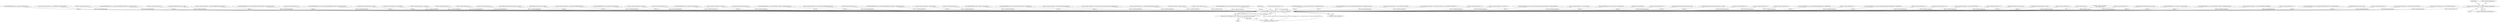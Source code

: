 digraph "0_VeraCrypt_f30f9339c9a0b9bbcc6f5ad38804af39db1f479e@API" {
"1002414" [label="(Call,Irp->IoStatus.Information = sizeof (ProbeRealDriveSizeRequest))"];
"1003188" [label="(Call,TCCompleteIrp (Irp, Irp->IoStatus.Status, Irp->IoStatus.Information))"];
"1003187" [label="(Return,return TCCompleteIrp (Irp, Irp->IoStatus.Status, Irp->IoStatus.Information);)"];
"1000281" [label="(Call,ValidateIOBufferSize (Irp, sizeof (int), ValidateOutput))"];
"1001775" [label="(Call,Irp->IoStatus.Information = sizeof (RESOLVE_SYMLINK_STRUCT))"];
"1003062" [label="(Call,Irp->IoStatus.Information = 0)"];
"1002098" [label="(Call,ValidateIOBufferSize (Irp, sizeof (DISK_GEOMETRY_EX_STRUCT), ValidateInputOutput))"];
"1001146" [label="(Call,Irp->IoStatus.Information = 0)"];
"1002853" [label="(Call,GetBootLoaderFingerprint (Irp, irpSp))"];
"1002014" [label="(Call,Irp->IoStatus.Information = sizeof (DISK_PARTITION_INFO_STRUCT))"];
"1001736" [label="(Call,ValidateIOBufferSize (Irp, sizeof (RESOLVE_SYMLINK_STRUCT), ValidateInputOutput))"];
"1001090" [label="(Call,Irp->IoStatus.Information = 0)"];
"1002408" [label="(Block,)"];
"1001459" [label="(Call,ValidateIOBufferSize (Irp, sizeof (VOLUME_PROPERTIES_STRUCT), ValidateInputOutput))"];
"1002951" [label="(Call,GetDecoySystemWipeStatus (Irp, irpSp))"];
"1002425" [label="(Identifier,Irp)"];
"1003200" [label="(MethodReturn,NTSTATUS)"];
"1000166" [label="(Call,Irp->IoStatus.Information = sizeof (LONG))"];
"1000335" [label="(Call,Irp->IoStatus.Information = sizeof (int))"];
"1003045" [label="(Call,Irp->IoStatus.Information = 0)"];
"1002563" [label="(Call,Irp->IoStatus.Information = 0)"];
"1000772" [label="(Call,Irp->IoStatus.Information = 0)"];
"1002906" [label="(Call,StartDecoySystemWipe (DeviceObject, Irp, irpSp))"];
"1002817" [label="(Call,GetBootEncryptionStatus (Irp, irpSp))"];
"1002080" [label="(Call,Irp->IoStatus.Information = sizeof (DISK_GEOMETRY_STRUCT))"];
"1000147" [label="(Call,ValidateIOBufferSize (Irp, sizeof (LONG), ValidateOutput))"];
"1002883" [label="(Call,Irp->IoStatus.Information = sizeof (int))"];
"1002808" [label="(Call,Irp->IoStatus.Information = 0)"];
"1000220" [label="(Call,ValidateIOBufferSize (Irp, sizeof (int), ValidateOutput))"];
"1000128" [label="(Block,)"];
"1000263" [label="(Call,Irp->IoStatus.Information = sizeof (int))"];
"1000132" [label="(Call,IoGetCurrentIrpStackLocation (Irp))"];
"1002670" [label="(Call,ValidateIOBufferSize (Irp, sizeof (UNMOUNT_STRUCT), ValidateInputOutput))"];
"1003187" [label="(Return,return TCCompleteIrp (Irp, Irp->IoStatus.Status, Irp->IoStatus.Information);)"];
"1001725" [label="(Call,Irp->IoStatus.Information = sizeof (VOLUME_PROPERTIES_STRUCT))"];
"1002435" [label="(Call,Irp->IoStatus.Information = 0)"];
"1001793" [label="(Call,ValidateIOBufferSize (Irp, sizeof (DISK_PARTITION_INFO_STRUCT), ValidateInputOutput))"];
"1003118" [label="(Call,Irp->IoStatus.Information = sizeof (*request))"];
"1001054" [label="(Call,Irp->IoStatus.Information = 0)"];
"1003195" [label="(Call,Irp->IoStatus.Information)"];
"1002864" [label="(Call,ValidateIOBufferSize (Irp, sizeof (int), ValidateOutput))"];
"1001182" [label="(Call,ValidateIOBufferSize (Irp, sizeof (MOUNT_LIST_STRUCT), ValidateOutput))"];
"1003007" [label="(Call,Irp->IoStatus.Information = sizeof (GetWarningFlagsRequest))"];
"1001443" [label="(Call,Irp->IoStatus.Information = irpSp->Parameters.DeviceIoControl.OutputBufferLength)"];
"1002296" [label="(Call,Irp->IoStatus.Information = sizeof (DISK_GEOMETRY_EX_STRUCT))"];
"1002414" [label="(Call,Irp->IoStatus.Information = sizeof (ProbeRealDriveSizeRequest))"];
"1003152" [label="(Call,NT_SUCCESS (Irp->IoStatus.Status))"];
"1002926" [label="(Call,Irp->IoStatus.Information = 0)"];
"1000374" [label="(Call,ValidateIOBufferSize (Irp, sizeof (OPEN_TEST_STRUCT), ValidateInputOutput))"];
"1003189" [label="(Identifier,Irp)"];
"1001172" [label="(Call,Irp->IoStatus.Information = 0)"];
"1002474" [label="(Call,ValidateIOBufferSize (Irp, sizeof (MOUNT_STRUCT), ValidateInputOutput))"];
"1002330" [label="(Call,ValidateIOBufferSize (Irp, sizeof (ProbeRealDriveSizeRequest), ValidateInputOutput))"];
"1002722" [label="(Call,Irp->IoStatus.Information = sizeof (UNMOUNT_STRUCT))"];
"1000715" [label="(Call,Irp->IoStatus.Information = NT_SUCCESS (ntStatus) ? sizeof (OPEN_TEST_STRUCT) : 0)"];
"1002822" [label="(Call,Irp->IoStatus.Information = 0)"];
"1000202" [label="(Call,Irp->IoStatus.Information = sizeof (int))"];
"1000758" [label="(Call,ValidateIOBufferSize (Irp, sizeof (GetSystemDriveConfigurationRequest), ValidateInputOutput))"];
"1001036" [label="(Call,Irp->IoStatus.Information = sizeof (*request))"];
"1001406" [label="(Call,ValidateIOBufferSize (Irp, sizeof (uint32), ValidateOutput))"];
"1000127" [label="(MethodParameterIn,PIRP Irp)"];
"1002910" [label="(Call,Irp->IoStatus.Information = 0)"];
"1002858" [label="(Call,GetBootEncryptionAlgorithmName (Irp, irpSp))"];
"1002788" [label="(Call,StartBootEncryptionSetup (DeviceObject, Irp, irpSp))"];
"1001126" [label="(Call,Irp->IoStatus.Information = 0)"];
"1002965" [label="(Call,Irp->IoStatus.Information = 0)"];
"1002792" [label="(Call,Irp->IoStatus.Information = 0)"];
"1002415" [label="(Call,Irp->IoStatus.Information)"];
"1002975" [label="(Call,ValidateIOBufferSize (Irp, sizeof (GetWarningFlagsRequest), ValidateOutput))"];
"1003136" [label="(Call,Irp->IoStatus.Information = 0)"];
"1003073" [label="(Call,ValidateIOBufferSize (Irp, sizeof (GetSystemDriveDumpConfigRequest), ValidateOutput))"];
"1003188" [label="(Call,TCCompleteIrp (Irp, Irp->IoStatus.Status, Irp->IoStatus.Information))"];
"1002942" [label="(Call,Irp->IoStatus.Information = 0)"];
"1002420" [label="(Call,sizeof (ProbeRealDriveSizeRequest))"];
"1001070" [label="(Call,Irp->IoStatus.Information = 0)"];
"1002587" [label="(Call,Irp->IoStatus.Information = sizeof (MOUNT_STRUCT))"];
"1000847" [label="(Call,Irp->IoStatus.Information = 0)"];
"1002843" [label="(Call,GetBootLoaderVersion (Irp, irpSp))"];
"1002848" [label="(Call,ReopenBootVolumeHeader (Irp, irpSp))"];
"1001489" [label="(Call,Irp->IoStatus.Information = 0)"];
"1003190" [label="(Call,Irp->IoStatus.Status)"];
"1003180" [label="(Call,Dump (\"IOCTL error 0x%08x\n\", Irp->IoStatus.Status))"];
"1002379" [label="(Call,Irp->IoStatus.Information = 0)"];
"1002838" [label="(Call,GetBootDriveVolumeProperties (Irp, irpSp))"];
"1000184" [label="(Call,ValidateIOBufferSize (Irp, sizeof (int), ValidateOutput))"];
"1002740" [label="(Call,ValidateIOBufferSize (Irp, sizeof (UNMOUNT_STRUCT), ValidateInputOutput))"];
"1002456" [label="(Call,Irp->IoStatus.Information = sizeof (ProbeRealDriveSizeRequest))"];
"1002320" [label="(Call,Irp->IoStatus.Information = 0)"];
"1002032" [label="(Call,ValidateIOBufferSize (Irp, sizeof (DISK_GEOMETRY_STRUCT), ValidateInputOutput))"];
"1002962" [label="(Call,WriteBootDriveSector (Irp, irpSp))"];
"1001107" [label="(Call,Irp->IoStatus.Information = 0)"];
"1001395" [label="(Call,Irp->IoStatus.Information = sizeof (MOUNT_LIST_STRUCT))"];
"1002765" [label="(Call,Irp->IoStatus.Information = sizeof (UNMOUNT_STRUCT))"];
"1002414" -> "1002408"  [label="AST: "];
"1002414" -> "1002420"  [label="CFG: "];
"1002415" -> "1002414"  [label="AST: "];
"1002420" -> "1002414"  [label="AST: "];
"1002425" -> "1002414"  [label="CFG: "];
"1002414" -> "1003188"  [label="DDG: Irp->IoStatus.Information"];
"1003188" -> "1003187"  [label="AST: "];
"1003188" -> "1003195"  [label="CFG: "];
"1003189" -> "1003188"  [label="AST: "];
"1003190" -> "1003188"  [label="AST: "];
"1003195" -> "1003188"  [label="AST: "];
"1003187" -> "1003188"  [label="CFG: "];
"1003188" -> "1003200"  [label="DDG: Irp->IoStatus.Status"];
"1003188" -> "1003200"  [label="DDG: Irp->IoStatus.Information"];
"1003188" -> "1003200"  [label="DDG: TCCompleteIrp (Irp, Irp->IoStatus.Status, Irp->IoStatus.Information)"];
"1003188" -> "1003200"  [label="DDG: Irp"];
"1003188" -> "1003187"  [label="DDG: TCCompleteIrp (Irp, Irp->IoStatus.Status, Irp->IoStatus.Information)"];
"1000184" -> "1003188"  [label="DDG: Irp"];
"1002906" -> "1003188"  [label="DDG: Irp"];
"1002838" -> "1003188"  [label="DDG: Irp"];
"1002951" -> "1003188"  [label="DDG: Irp"];
"1002098" -> "1003188"  [label="DDG: Irp"];
"1000147" -> "1003188"  [label="DDG: Irp"];
"1001736" -> "1003188"  [label="DDG: Irp"];
"1002670" -> "1003188"  [label="DDG: Irp"];
"1002962" -> "1003188"  [label="DDG: Irp"];
"1002858" -> "1003188"  [label="DDG: Irp"];
"1002032" -> "1003188"  [label="DDG: Irp"];
"1002330" -> "1003188"  [label="DDG: Irp"];
"1000220" -> "1003188"  [label="DDG: Irp"];
"1001459" -> "1003188"  [label="DDG: Irp"];
"1000374" -> "1003188"  [label="DDG: Irp"];
"1002848" -> "1003188"  [label="DDG: Irp"];
"1000281" -> "1003188"  [label="DDG: Irp"];
"1002474" -> "1003188"  [label="DDG: Irp"];
"1002817" -> "1003188"  [label="DDG: Irp"];
"1002788" -> "1003188"  [label="DDG: Irp"];
"1002864" -> "1003188"  [label="DDG: Irp"];
"1002843" -> "1003188"  [label="DDG: Irp"];
"1001182" -> "1003188"  [label="DDG: Irp"];
"1001793" -> "1003188"  [label="DDG: Irp"];
"1000758" -> "1003188"  [label="DDG: Irp"];
"1003073" -> "1003188"  [label="DDG: Irp"];
"1000132" -> "1003188"  [label="DDG: Irp"];
"1002740" -> "1003188"  [label="DDG: Irp"];
"1002975" -> "1003188"  [label="DDG: Irp"];
"1001406" -> "1003188"  [label="DDG: Irp"];
"1002853" -> "1003188"  [label="DDG: Irp"];
"1000127" -> "1003188"  [label="DDG: Irp"];
"1003180" -> "1003188"  [label="DDG: Irp->IoStatus.Status"];
"1003152" -> "1003188"  [label="DDG: Irp->IoStatus.Status"];
"1002014" -> "1003188"  [label="DDG: Irp->IoStatus.Information"];
"1001054" -> "1003188"  [label="DDG: Irp->IoStatus.Information"];
"1002456" -> "1003188"  [label="DDG: Irp->IoStatus.Information"];
"1001172" -> "1003188"  [label="DDG: Irp->IoStatus.Information"];
"1002926" -> "1003188"  [label="DDG: Irp->IoStatus.Information"];
"1002808" -> "1003188"  [label="DDG: Irp->IoStatus.Information"];
"1002563" -> "1003188"  [label="DDG: Irp->IoStatus.Information"];
"1001725" -> "1003188"  [label="DDG: Irp->IoStatus.Information"];
"1002965" -> "1003188"  [label="DDG: Irp->IoStatus.Information"];
"1000715" -> "1003188"  [label="DDG: Irp->IoStatus.Information"];
"1002722" -> "1003188"  [label="DDG: Irp->IoStatus.Information"];
"1000335" -> "1003188"  [label="DDG: Irp->IoStatus.Information"];
"1000772" -> "1003188"  [label="DDG: Irp->IoStatus.Information"];
"1001126" -> "1003188"  [label="DDG: Irp->IoStatus.Information"];
"1003136" -> "1003188"  [label="DDG: Irp->IoStatus.Information"];
"1003118" -> "1003188"  [label="DDG: Irp->IoStatus.Information"];
"1001107" -> "1003188"  [label="DDG: Irp->IoStatus.Information"];
"1002080" -> "1003188"  [label="DDG: Irp->IoStatus.Information"];
"1002765" -> "1003188"  [label="DDG: Irp->IoStatus.Information"];
"1002296" -> "1003188"  [label="DDG: Irp->IoStatus.Information"];
"1002320" -> "1003188"  [label="DDG: Irp->IoStatus.Information"];
"1000166" -> "1003188"  [label="DDG: Irp->IoStatus.Information"];
"1001443" -> "1003188"  [label="DDG: Irp->IoStatus.Information"];
"1002587" -> "1003188"  [label="DDG: Irp->IoStatus.Information"];
"1001090" -> "1003188"  [label="DDG: Irp->IoStatus.Information"];
"1002792" -> "1003188"  [label="DDG: Irp->IoStatus.Information"];
"1000263" -> "1003188"  [label="DDG: Irp->IoStatus.Information"];
"1000202" -> "1003188"  [label="DDG: Irp->IoStatus.Information"];
"1002942" -> "1003188"  [label="DDG: Irp->IoStatus.Information"];
"1000847" -> "1003188"  [label="DDG: Irp->IoStatus.Information"];
"1003045" -> "1003188"  [label="DDG: Irp->IoStatus.Information"];
"1003007" -> "1003188"  [label="DDG: Irp->IoStatus.Information"];
"1002883" -> "1003188"  [label="DDG: Irp->IoStatus.Information"];
"1002435" -> "1003188"  [label="DDG: Irp->IoStatus.Information"];
"1002379" -> "1003188"  [label="DDG: Irp->IoStatus.Information"];
"1001036" -> "1003188"  [label="DDG: Irp->IoStatus.Information"];
"1002910" -> "1003188"  [label="DDG: Irp->IoStatus.Information"];
"1003062" -> "1003188"  [label="DDG: Irp->IoStatus.Information"];
"1002822" -> "1003188"  [label="DDG: Irp->IoStatus.Information"];
"1001146" -> "1003188"  [label="DDG: Irp->IoStatus.Information"];
"1001070" -> "1003188"  [label="DDG: Irp->IoStatus.Information"];
"1001489" -> "1003188"  [label="DDG: Irp->IoStatus.Information"];
"1001775" -> "1003188"  [label="DDG: Irp->IoStatus.Information"];
"1001395" -> "1003188"  [label="DDG: Irp->IoStatus.Information"];
"1003187" -> "1000128"  [label="AST: "];
"1003200" -> "1003187"  [label="CFG: "];
"1003187" -> "1003200"  [label="DDG: <RET>"];
}
